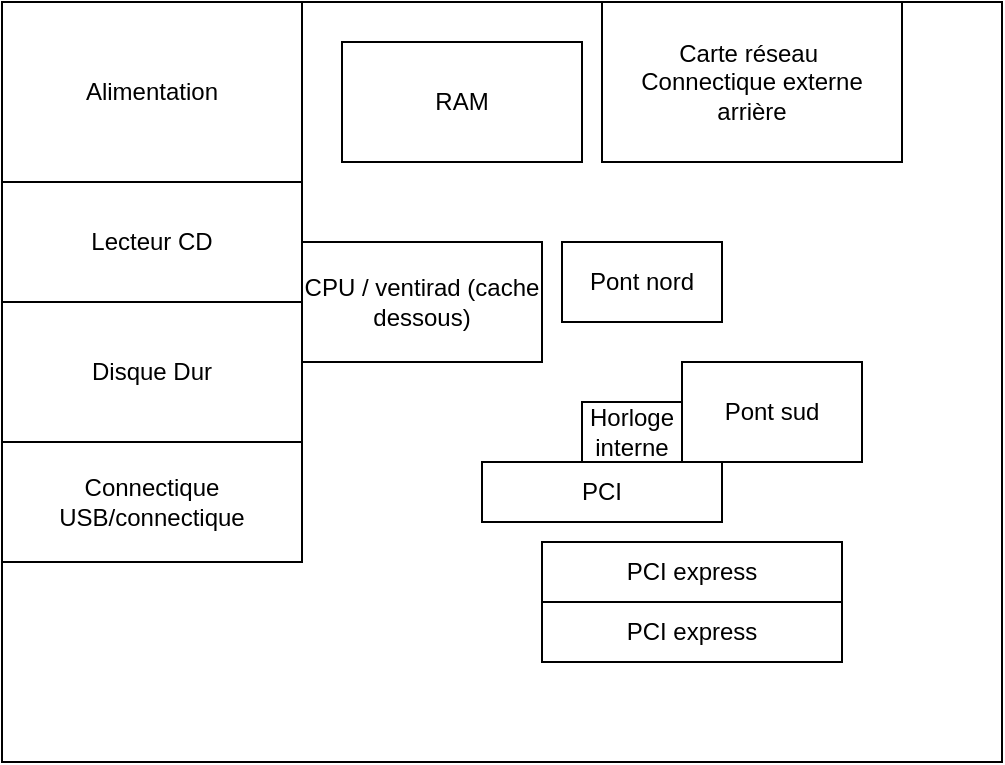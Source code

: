 <mxfile>
    <diagram id="vChUMbPdstvGmaZwXjwa" name="Page-1">
        <mxGraphModel dx="490" dy="459" grid="1" gridSize="10" guides="1" tooltips="1" connect="1" arrows="1" fold="1" page="1" pageScale="1" pageWidth="827" pageHeight="1169" math="0" shadow="0">
            <root>
                <mxCell id="0"/>
                <mxCell id="1" parent="0"/>
                <mxCell id="2" value="" style="rounded=0;whiteSpace=wrap;html=1;" parent="1" vertex="1">
                    <mxGeometry x="20" y="80" width="500" height="380" as="geometry"/>
                </mxCell>
                <mxCell id="3" value="Alimentation" style="rounded=0;whiteSpace=wrap;html=1;" parent="1" vertex="1">
                    <mxGeometry x="20" y="80" width="150" height="90" as="geometry"/>
                </mxCell>
                <mxCell id="4" value="Carte réseau&amp;nbsp;&lt;br&gt;Connectique externe arrière" style="rounded=0;whiteSpace=wrap;html=1;" parent="1" vertex="1">
                    <mxGeometry x="320" y="80" width="150" height="80" as="geometry"/>
                </mxCell>
                <mxCell id="5" value="CPU / ventirad (cache dessous)" style="rounded=0;whiteSpace=wrap;html=1;" parent="1" vertex="1">
                    <mxGeometry x="170" y="200" width="120" height="60" as="geometry"/>
                </mxCell>
                <mxCell id="6" value="RAM" style="rounded=0;whiteSpace=wrap;html=1;" parent="1" vertex="1">
                    <mxGeometry x="190" y="100" width="120" height="60" as="geometry"/>
                </mxCell>
                <mxCell id="7" value="Pont nord&lt;br&gt;" style="rounded=0;whiteSpace=wrap;html=1;" parent="1" vertex="1">
                    <mxGeometry x="300" y="200" width="80" height="40" as="geometry"/>
                </mxCell>
                <mxCell id="8" value="Pont sud&lt;br&gt;" style="rounded=0;whiteSpace=wrap;html=1;" parent="1" vertex="1">
                    <mxGeometry x="360" y="260" width="90" height="50" as="geometry"/>
                </mxCell>
                <mxCell id="9" value="PCI" style="rounded=0;whiteSpace=wrap;html=1;" parent="1" vertex="1">
                    <mxGeometry x="260" y="310" width="120" height="30" as="geometry"/>
                </mxCell>
                <mxCell id="10" value="PCI express" style="rounded=0;whiteSpace=wrap;html=1;" parent="1" vertex="1">
                    <mxGeometry x="290" y="350" width="150" height="30" as="geometry"/>
                </mxCell>
                <mxCell id="11" value="PCI express" style="rounded=0;whiteSpace=wrap;html=1;" parent="1" vertex="1">
                    <mxGeometry x="290" y="380" width="150" height="30" as="geometry"/>
                </mxCell>
                <mxCell id="12" value="Horloge interne" style="rounded=0;whiteSpace=wrap;html=1;" parent="1" vertex="1">
                    <mxGeometry x="310" y="280" width="50" height="30" as="geometry"/>
                </mxCell>
                <mxCell id="13" value="Lecteur CD" style="rounded=0;whiteSpace=wrap;html=1;" parent="1" vertex="1">
                    <mxGeometry x="20" y="170" width="150" height="60" as="geometry"/>
                </mxCell>
                <mxCell id="14" value="Connectique USB/connectique" style="rounded=0;whiteSpace=wrap;html=1;" parent="1" vertex="1">
                    <mxGeometry x="20" y="300" width="150" height="60" as="geometry"/>
                </mxCell>
                <mxCell id="15" value="Disque Dur" style="rounded=0;whiteSpace=wrap;html=1;" vertex="1" parent="1">
                    <mxGeometry x="20" y="230" width="150" height="70" as="geometry"/>
                </mxCell>
            </root>
        </mxGraphModel>
    </diagram>
</mxfile>